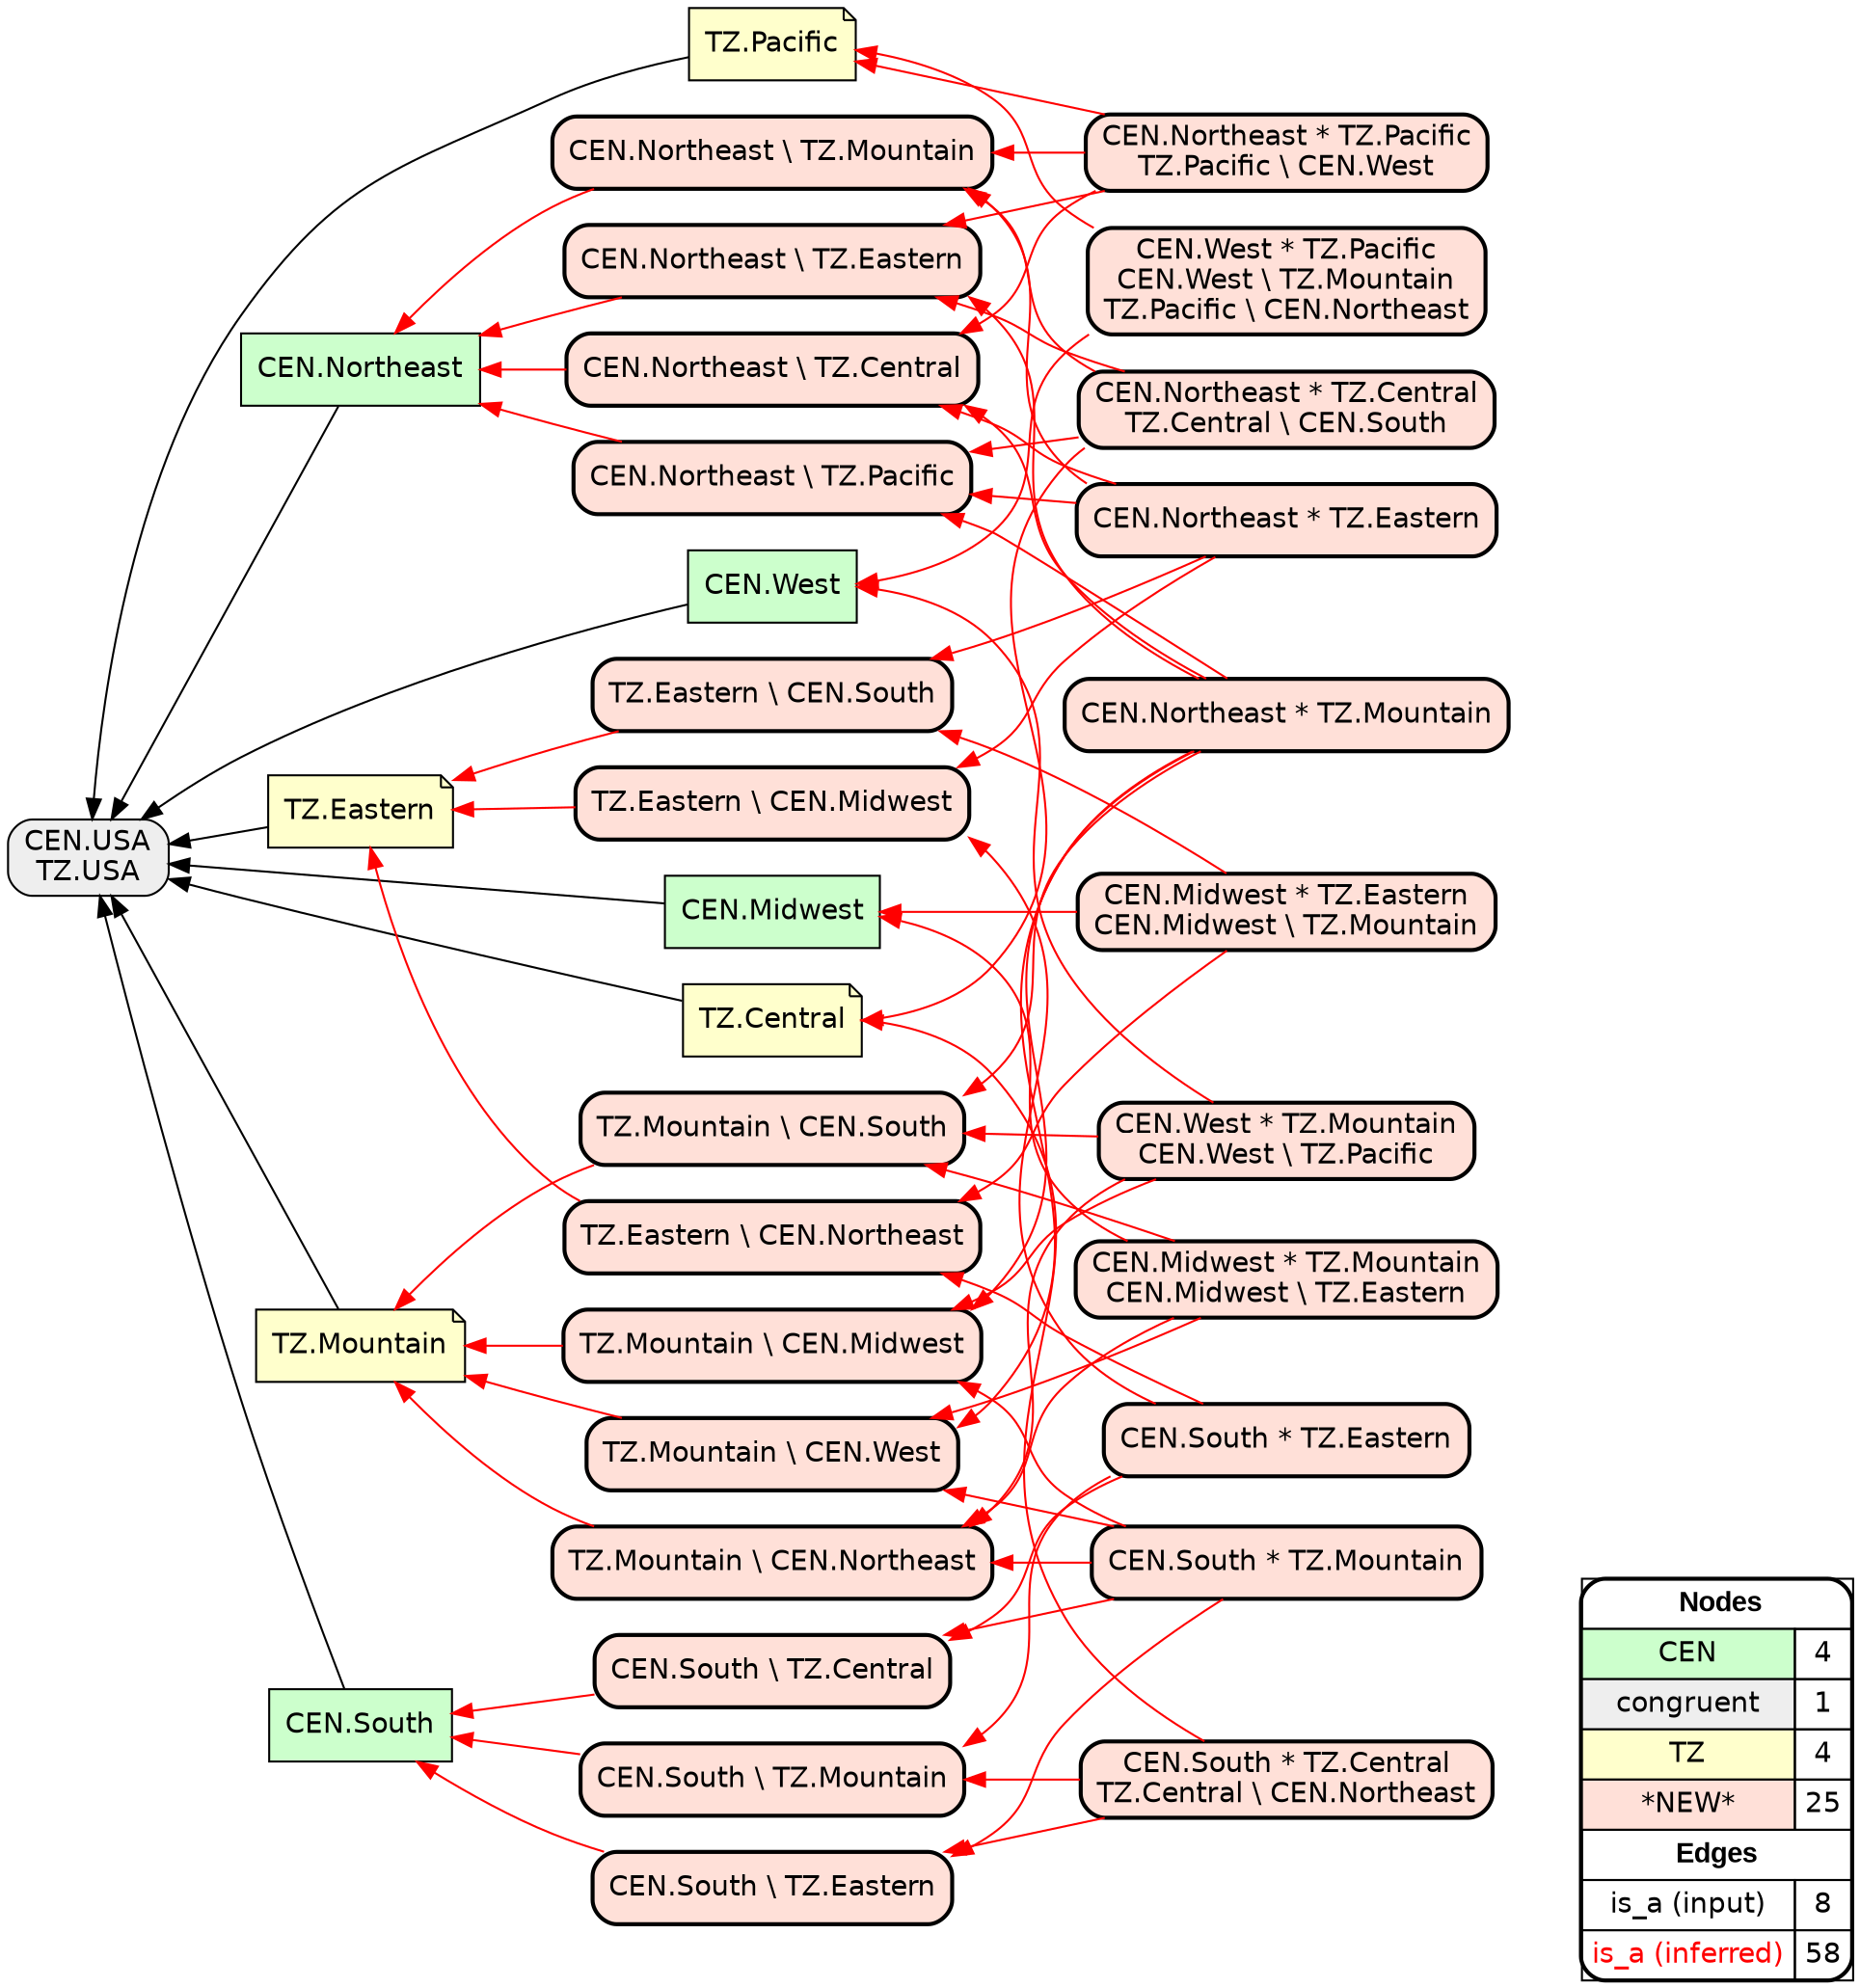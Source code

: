 digraph{
rankdir=RL
node[shape=box style=filled fillcolor="#CCFFCC" fontname="helvetica"] 
"CEN.Midwest"
"CEN.West"
"CEN.Northeast"
"CEN.South"
node[shape=box style="filled,rounded" fillcolor="#EEEEEE" fontname="helvetica"] 
"CEN.USA\nTZ.USA"
node[shape=note style=filled fillcolor="#FFFFCC" fontname="helvetica"] 
"TZ.Mountain"
"TZ.Eastern"
"TZ.Pacific"
"TZ.Central"
node[shape=box style="filled,rounded,bold" fillcolor="#FFE0D8" fontname="helvetica"] 
"CEN.Northeast * TZ.Pacific\nTZ.Pacific \\ CEN.West"
"TZ.Mountain \\ CEN.Northeast"
"CEN.Northeast \\ TZ.Mountain"
"CEN.South * TZ.Eastern"
"CEN.South \\ TZ.Eastern"
"CEN.South * TZ.Mountain"
"CEN.Northeast \\ TZ.Central"
"CEN.West * TZ.Pacific\nCEN.West \\ TZ.Mountain\nTZ.Pacific \\ CEN.Northeast"
"TZ.Eastern \\ CEN.Midwest"
"CEN.Northeast * TZ.Eastern"
"CEN.Northeast \\ TZ.Pacific"
"TZ.Mountain \\ CEN.West"
"CEN.Midwest * TZ.Mountain\nCEN.Midwest \\ TZ.Eastern"
"TZ.Mountain \\ CEN.Midwest"
"CEN.Northeast \\ TZ.Eastern"
"CEN.South \\ TZ.Mountain"
"CEN.West * TZ.Mountain\nCEN.West \\ TZ.Pacific"
"TZ.Eastern \\ CEN.Northeast"
"CEN.Northeast * TZ.Central\nTZ.Central \\ CEN.South"
"CEN.Midwest * TZ.Eastern\nCEN.Midwest \\ TZ.Mountain"
"TZ.Mountain \\ CEN.South"
"CEN.Northeast * TZ.Mountain"
"CEN.South \\ TZ.Central"
"CEN.South * TZ.Central\nTZ.Central \\ CEN.Northeast"
"TZ.Eastern \\ CEN.South"
edge[arrowhead=normal style=dotted color="#000000" constraint=true penwidth=1]
edge[arrowhead=normal style=solid color="#000000" constraint=true penwidth=1]
"CEN.South" -> "CEN.USA\nTZ.USA"
"TZ.Mountain" -> "CEN.USA\nTZ.USA"
"CEN.Midwest" -> "CEN.USA\nTZ.USA"
"CEN.West" -> "CEN.USA\nTZ.USA"
"TZ.Central" -> "CEN.USA\nTZ.USA"
"TZ.Pacific" -> "CEN.USA\nTZ.USA"
"TZ.Eastern" -> "CEN.USA\nTZ.USA"
"CEN.Northeast" -> "CEN.USA\nTZ.USA"
edge[arrowhead=normal style=solid color="#FF0000" constraint=true penwidth=1]
"CEN.West * TZ.Pacific\nCEN.West \\ TZ.Mountain\nTZ.Pacific \\ CEN.Northeast" -> "CEN.West"
"CEN.Northeast * TZ.Pacific\nTZ.Pacific \\ CEN.West" -> "CEN.Northeast \\ TZ.Eastern"
"CEN.Northeast \\ TZ.Pacific" -> "CEN.Northeast"
"CEN.Northeast * TZ.Eastern" -> "CEN.Northeast \\ TZ.Central"
"CEN.Northeast * TZ.Pacific\nTZ.Pacific \\ CEN.West" -> "CEN.Northeast \\ TZ.Mountain"
"CEN.West * TZ.Mountain\nCEN.West \\ TZ.Pacific" -> "TZ.Mountain \\ CEN.South"
"CEN.Northeast * TZ.Central\nTZ.Central \\ CEN.South" -> "CEN.Northeast \\ TZ.Pacific"
"CEN.Northeast * TZ.Mountain" -> "CEN.Northeast \\ TZ.Eastern"
"TZ.Mountain \\ CEN.South" -> "TZ.Mountain"
"CEN.Northeast * TZ.Pacific\nTZ.Pacific \\ CEN.West" -> "CEN.Northeast \\ TZ.Central"
"CEN.South \\ TZ.Central" -> "CEN.South"
"TZ.Mountain \\ CEN.Northeast" -> "TZ.Mountain"
"CEN.West * TZ.Mountain\nCEN.West \\ TZ.Pacific" -> "TZ.Mountain \\ CEN.Northeast"
"CEN.South * TZ.Eastern" -> "CEN.South \\ TZ.Mountain"
"CEN.Northeast * TZ.Mountain" -> "CEN.Northeast \\ TZ.Central"
"CEN.Midwest * TZ.Mountain\nCEN.Midwest \\ TZ.Eastern" -> "TZ.Mountain \\ CEN.Northeast"
"CEN.West * TZ.Pacific\nCEN.West \\ TZ.Mountain\nTZ.Pacific \\ CEN.Northeast" -> "TZ.Pacific"
"CEN.Northeast * TZ.Mountain" -> "TZ.Mountain \\ CEN.South"
"CEN.Northeast \\ TZ.Mountain" -> "CEN.Northeast"
"CEN.Northeast \\ TZ.Central" -> "CEN.Northeast"
"CEN.Midwest * TZ.Mountain\nCEN.Midwest \\ TZ.Eastern" -> "TZ.Mountain \\ CEN.West"
"CEN.South * TZ.Central\nTZ.Central \\ CEN.Northeast" -> "CEN.South \\ TZ.Mountain"
"TZ.Eastern \\ CEN.Midwest" -> "TZ.Eastern"
"CEN.Northeast * TZ.Eastern" -> "CEN.Northeast \\ TZ.Mountain"
"CEN.South * TZ.Eastern" -> "TZ.Eastern \\ CEN.Northeast"
"CEN.South * TZ.Central\nTZ.Central \\ CEN.Northeast" -> "TZ.Central"
"CEN.Midwest * TZ.Mountain\nCEN.Midwest \\ TZ.Eastern" -> "TZ.Mountain \\ CEN.South"
"CEN.South * TZ.Mountain" -> "TZ.Mountain \\ CEN.Northeast"
"TZ.Mountain \\ CEN.West" -> "TZ.Mountain"
"CEN.Northeast \\ TZ.Eastern" -> "CEN.Northeast"
"CEN.South * TZ.Eastern" -> "TZ.Eastern \\ CEN.Midwest"
"CEN.West * TZ.Mountain\nCEN.West \\ TZ.Pacific" -> "TZ.Mountain \\ CEN.Midwest"
"CEN.Northeast * TZ.Central\nTZ.Central \\ CEN.South" -> "CEN.Northeast \\ TZ.Mountain"
"CEN.Northeast * TZ.Central\nTZ.Central \\ CEN.South" -> "CEN.Northeast \\ TZ.Eastern"
"CEN.Northeast * TZ.Mountain" -> "TZ.Mountain \\ CEN.Midwest"
"TZ.Eastern \\ CEN.Northeast" -> "TZ.Eastern"
"CEN.Northeast * TZ.Pacific\nTZ.Pacific \\ CEN.West" -> "TZ.Pacific"
"CEN.West * TZ.Mountain\nCEN.West \\ TZ.Pacific" -> "CEN.West"
"CEN.South * TZ.Central\nTZ.Central \\ CEN.Northeast" -> "CEN.South \\ TZ.Eastern"
"CEN.Northeast * TZ.Mountain" -> "CEN.Northeast \\ TZ.Pacific"
"CEN.Midwest * TZ.Eastern\nCEN.Midwest \\ TZ.Mountain" -> "CEN.Midwest"
"CEN.Midwest * TZ.Eastern\nCEN.Midwest \\ TZ.Mountain" -> "TZ.Eastern \\ CEN.Northeast"
"CEN.South \\ TZ.Mountain" -> "CEN.South"
"CEN.Northeast * TZ.Eastern" -> "CEN.Northeast \\ TZ.Pacific"
"CEN.Northeast * TZ.Eastern" -> "TZ.Eastern \\ CEN.Midwest"
"CEN.Midwest * TZ.Mountain\nCEN.Midwest \\ TZ.Eastern" -> "CEN.Midwest"
"CEN.South * TZ.Eastern" -> "CEN.South \\ TZ.Central"
"CEN.South * TZ.Mountain" -> "TZ.Mountain \\ CEN.Midwest"
"CEN.Northeast * TZ.Mountain" -> "TZ.Mountain \\ CEN.West"
"CEN.South * TZ.Mountain" -> "TZ.Mountain \\ CEN.West"
"TZ.Eastern \\ CEN.South" -> "TZ.Eastern"
"CEN.Midwest * TZ.Eastern\nCEN.Midwest \\ TZ.Mountain" -> "TZ.Eastern \\ CEN.South"
"CEN.Northeast * TZ.Eastern" -> "TZ.Eastern \\ CEN.South"
"CEN.South * TZ.Mountain" -> "CEN.South \\ TZ.Central"
"CEN.South \\ TZ.Eastern" -> "CEN.South"
"TZ.Mountain \\ CEN.Midwest" -> "TZ.Mountain"
"CEN.Northeast * TZ.Central\nTZ.Central \\ CEN.South" -> "TZ.Central"
"CEN.South * TZ.Mountain" -> "CEN.South \\ TZ.Eastern"
node[shape=box] 
{rank=source Legend [fillcolor= white margin=0 label=< 
 <TABLE BORDER="0" CELLBORDER="1" CELLSPACING="0" CELLPADDING="4"> 
<TR> <TD COLSPAN="2"><font face="Arial Black"> Nodes</font></TD> </TR> 
<TR> 
 <TD bgcolor="#CCFFCC" fontname="helvetica">CEN</TD> 
 <TD>4</TD> 
 </TR> 
<TR> 
 <TD bgcolor="#EEEEEE" fontname="helvetica">congruent</TD> 
 <TD>1</TD> 
 </TR> 
<TR> 
 <TD bgcolor="#FFFFCC" fontname="helvetica">TZ</TD> 
 <TD>4</TD> 
 </TR> 
<TR> 
 <TD bgcolor="#FFE0D8" fontname="helvetica">*NEW*</TD> 
 <TD>25</TD> 
 </TR> 
<TR> <TD COLSPAN="2"><font face = "Arial Black"> Edges </font></TD> </TR> 
<TR> 
 <TD><font color ="#000000">is_a (input)</font></TD><TD>8</TD>
</TR>
<TR> 
 <TD><font color ="#FF0000">is_a (inferred)</font></TD><TD>58</TD>
</TR>
</TABLE> 
 >] } 
}